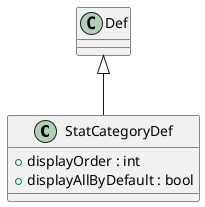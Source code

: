 @startuml
class StatCategoryDef {
    + displayOrder : int
    + displayAllByDefault : bool
}
Def <|-- StatCategoryDef
@enduml
